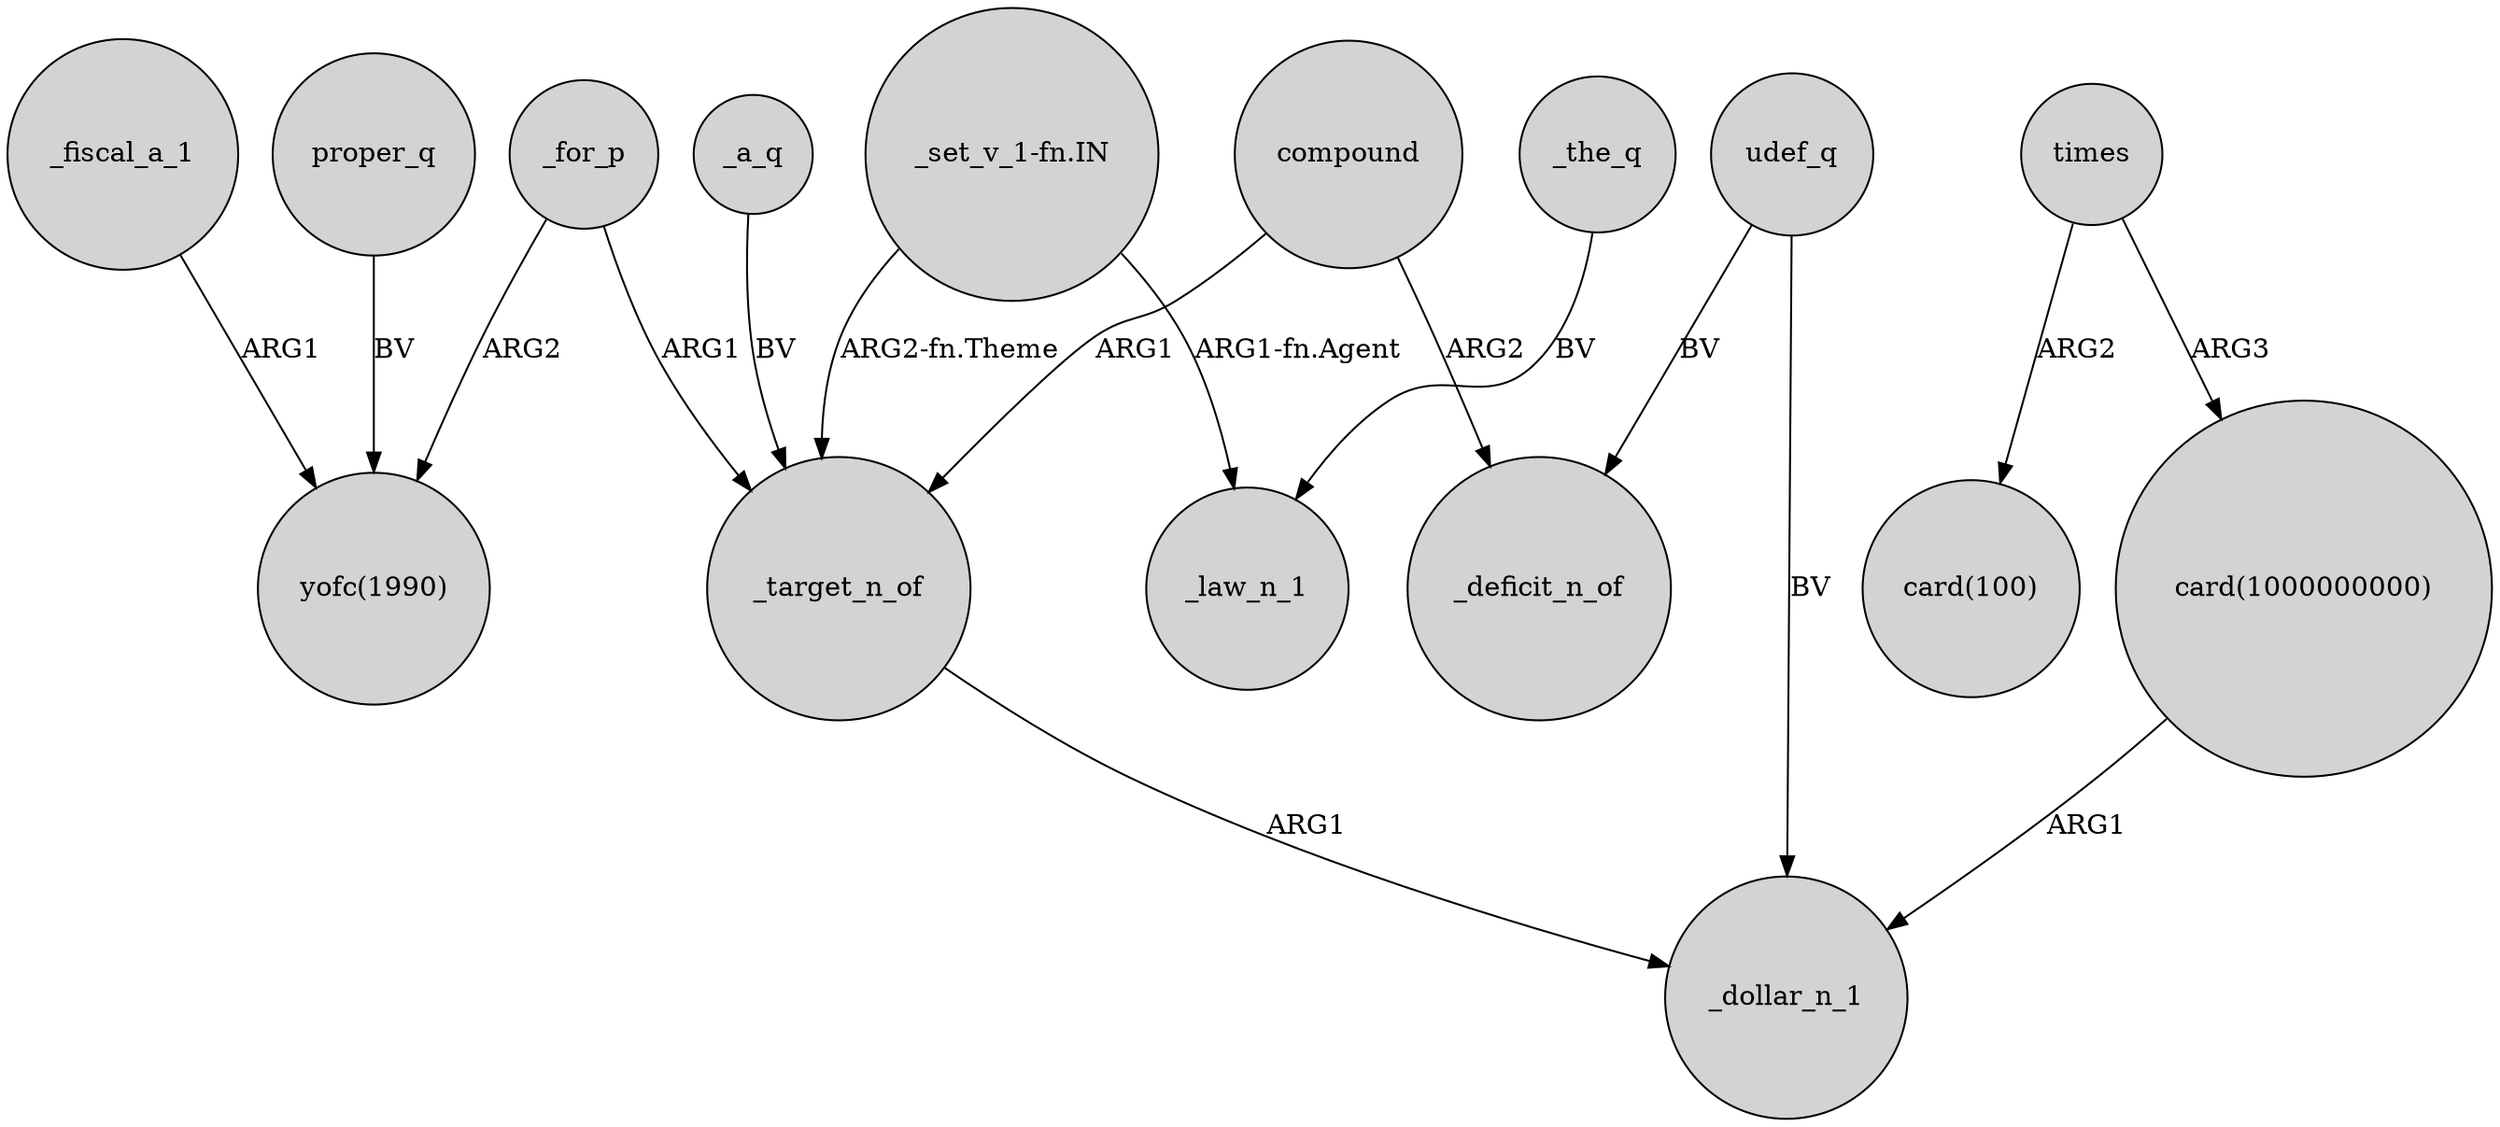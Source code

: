 digraph {
	node [shape=circle style=filled]
	_for_p -> "yofc(1990)" [label=ARG2]
	_for_p -> _target_n_of [label=ARG1]
	"_set_v_1-fn.IN" -> _law_n_1 [label="ARG1-fn.Agent"]
	_a_q -> _target_n_of [label=BV]
	_target_n_of -> _dollar_n_1 [label=ARG1]
	times -> "card(100)" [label=ARG2]
	_fiscal_a_1 -> "yofc(1990)" [label=ARG1]
	"card(1000000000)" -> _dollar_n_1 [label=ARG1]
	proper_q -> "yofc(1990)" [label=BV]
	udef_q -> _deficit_n_of [label=BV]
	_the_q -> _law_n_1 [label=BV]
	compound -> _deficit_n_of [label=ARG2]
	compound -> _target_n_of [label=ARG1]
	times -> "card(1000000000)" [label=ARG3]
	udef_q -> _dollar_n_1 [label=BV]
	"_set_v_1-fn.IN" -> _target_n_of [label="ARG2-fn.Theme"]
}
